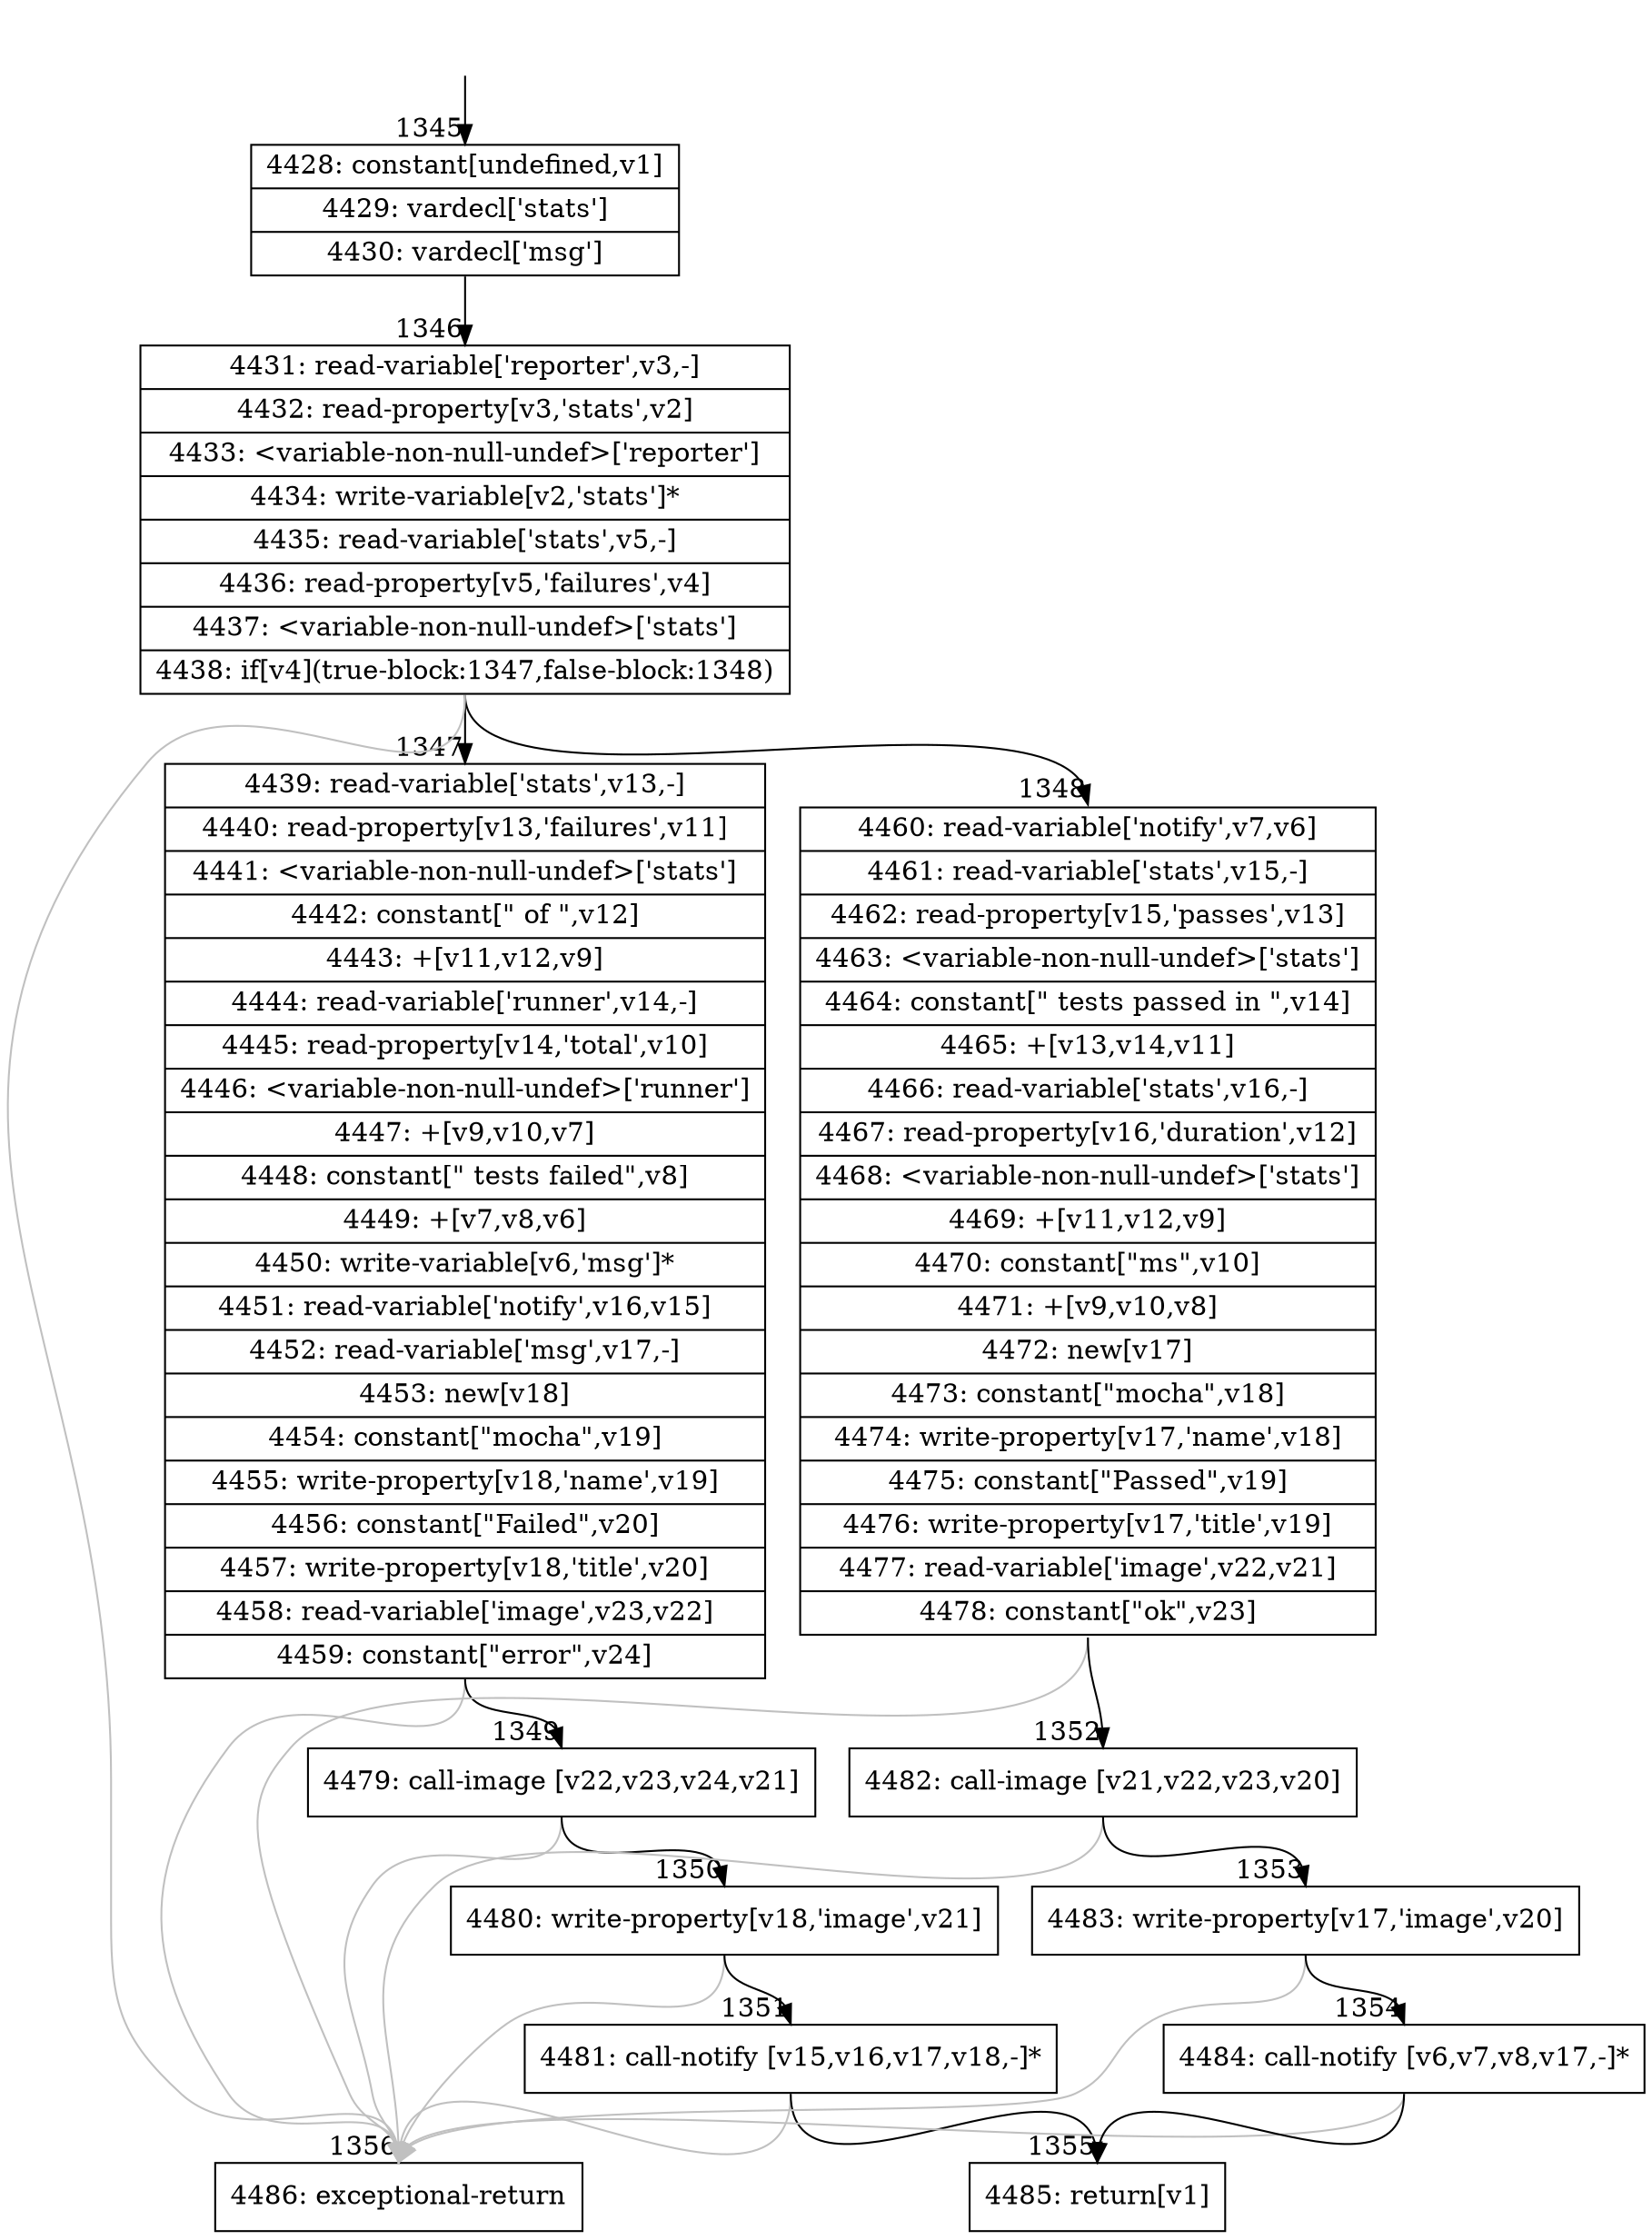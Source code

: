 digraph {
rankdir="TD"
BB_entry125[shape=none,label=""];
BB_entry125 -> BB1345 [tailport=s, headport=n, headlabel="    1345"]
BB1345 [shape=record label="{4428: constant[undefined,v1]|4429: vardecl['stats']|4430: vardecl['msg']}" ] 
BB1345 -> BB1346 [tailport=s, headport=n, headlabel="      1346"]
BB1346 [shape=record label="{4431: read-variable['reporter',v3,-]|4432: read-property[v3,'stats',v2]|4433: \<variable-non-null-undef\>['reporter']|4434: write-variable[v2,'stats']*|4435: read-variable['stats',v5,-]|4436: read-property[v5,'failures',v4]|4437: \<variable-non-null-undef\>['stats']|4438: if[v4](true-block:1347,false-block:1348)}" ] 
BB1346 -> BB1347 [tailport=s, headport=n, headlabel="      1347"]
BB1346 -> BB1348 [tailport=s, headport=n, headlabel="      1348"]
BB1346 -> BB1356 [tailport=s, headport=n, color=gray, headlabel="      1356"]
BB1347 [shape=record label="{4439: read-variable['stats',v13,-]|4440: read-property[v13,'failures',v11]|4441: \<variable-non-null-undef\>['stats']|4442: constant[\" of \",v12]|4443: +[v11,v12,v9]|4444: read-variable['runner',v14,-]|4445: read-property[v14,'total',v10]|4446: \<variable-non-null-undef\>['runner']|4447: +[v9,v10,v7]|4448: constant[\" tests failed\",v8]|4449: +[v7,v8,v6]|4450: write-variable[v6,'msg']*|4451: read-variable['notify',v16,v15]|4452: read-variable['msg',v17,-]|4453: new[v18]|4454: constant[\"mocha\",v19]|4455: write-property[v18,'name',v19]|4456: constant[\"Failed\",v20]|4457: write-property[v18,'title',v20]|4458: read-variable['image',v23,v22]|4459: constant[\"error\",v24]}" ] 
BB1347 -> BB1349 [tailport=s, headport=n, headlabel="      1349"]
BB1347 -> BB1356 [tailport=s, headport=n, color=gray]
BB1348 [shape=record label="{4460: read-variable['notify',v7,v6]|4461: read-variable['stats',v15,-]|4462: read-property[v15,'passes',v13]|4463: \<variable-non-null-undef\>['stats']|4464: constant[\" tests passed in \",v14]|4465: +[v13,v14,v11]|4466: read-variable['stats',v16,-]|4467: read-property[v16,'duration',v12]|4468: \<variable-non-null-undef\>['stats']|4469: +[v11,v12,v9]|4470: constant[\"ms\",v10]|4471: +[v9,v10,v8]|4472: new[v17]|4473: constant[\"mocha\",v18]|4474: write-property[v17,'name',v18]|4475: constant[\"Passed\",v19]|4476: write-property[v17,'title',v19]|4477: read-variable['image',v22,v21]|4478: constant[\"ok\",v23]}" ] 
BB1348 -> BB1352 [tailport=s, headport=n, headlabel="      1352"]
BB1348 -> BB1356 [tailport=s, headport=n, color=gray]
BB1349 [shape=record label="{4479: call-image [v22,v23,v24,v21]}" ] 
BB1349 -> BB1350 [tailport=s, headport=n, headlabel="      1350"]
BB1349 -> BB1356 [tailport=s, headport=n, color=gray]
BB1350 [shape=record label="{4480: write-property[v18,'image',v21]}" ] 
BB1350 -> BB1351 [tailport=s, headport=n, headlabel="      1351"]
BB1350 -> BB1356 [tailport=s, headport=n, color=gray]
BB1351 [shape=record label="{4481: call-notify [v15,v16,v17,v18,-]*}" ] 
BB1351 -> BB1355 [tailport=s, headport=n, headlabel="      1355"]
BB1351 -> BB1356 [tailport=s, headport=n, color=gray]
BB1352 [shape=record label="{4482: call-image [v21,v22,v23,v20]}" ] 
BB1352 -> BB1353 [tailport=s, headport=n, headlabel="      1353"]
BB1352 -> BB1356 [tailport=s, headport=n, color=gray]
BB1353 [shape=record label="{4483: write-property[v17,'image',v20]}" ] 
BB1353 -> BB1354 [tailport=s, headport=n, headlabel="      1354"]
BB1353 -> BB1356 [tailport=s, headport=n, color=gray]
BB1354 [shape=record label="{4484: call-notify [v6,v7,v8,v17,-]*}" ] 
BB1354 -> BB1355 [tailport=s, headport=n]
BB1354 -> BB1356 [tailport=s, headport=n, color=gray]
BB1355 [shape=record label="{4485: return[v1]}" ] 
BB1356 [shape=record label="{4486: exceptional-return}" ] 
//#$~ 1620
}
